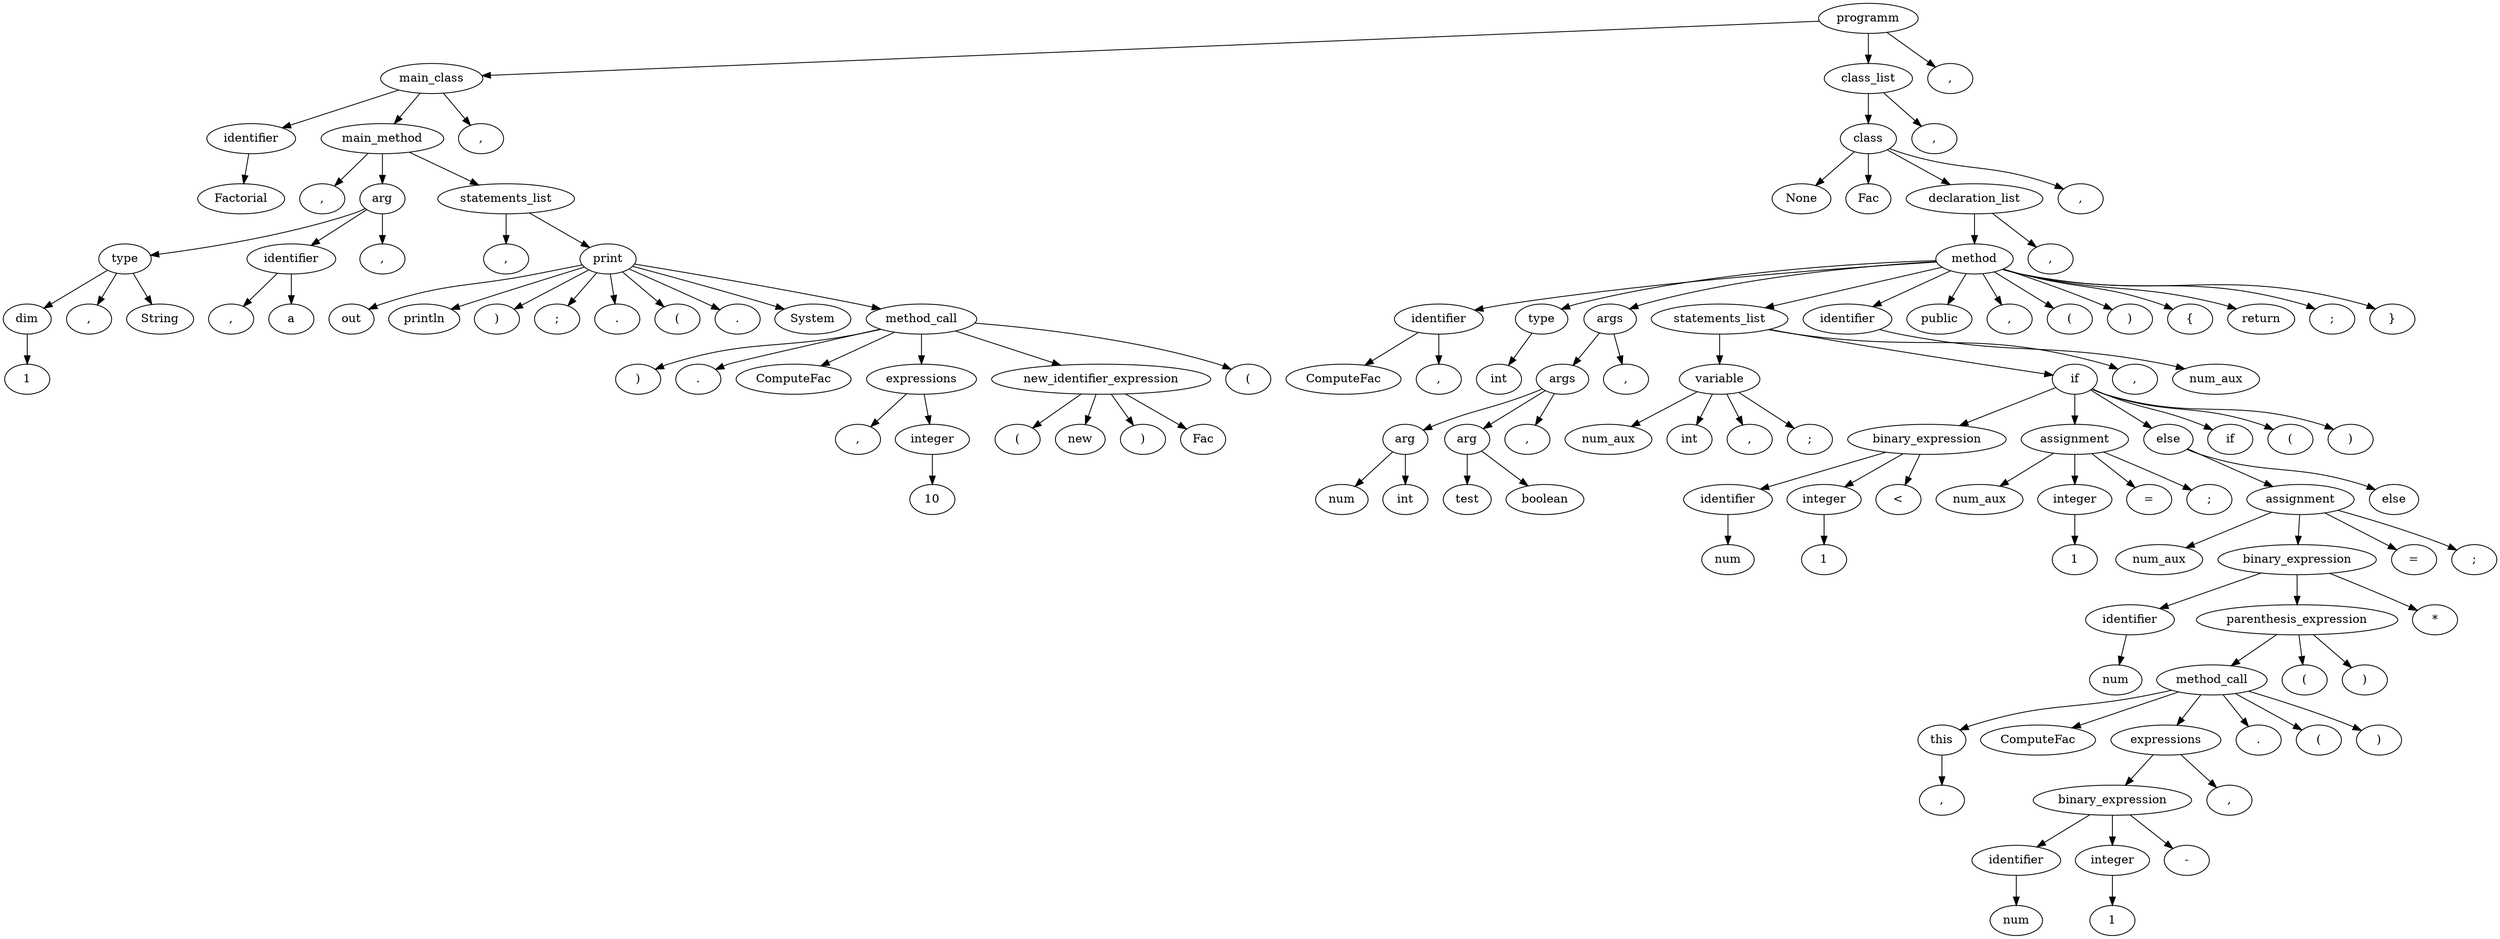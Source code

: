 strict digraph  {
	graph [ordering=out,
		rankdir=TB
	];
	node [label="\N"];
	0	 [label=programm];
	1	 [label=main_class];
	0 -> 1;
	42	 [label=class_list];
	0 -> 42;
	127	 [label=","];
	0 -> 127;
	2	 [label=identifier];
	1 -> 2;
	4	 [label=main_method];
	1 -> 4;
	41	 [label=","];
	1 -> 41;
	3	 [label=Factorial];
	2 -> 3;
	40	 [label=","];
	4 -> 40;
	5	 [label=arg];
	4 -> 5;
	15	 [label=statements_list];
	4 -> 15;
	6	 [label=type];
	5 -> 6;
	11	 [label=identifier];
	5 -> 11;
	14	 [label=","];
	5 -> 14;
	7	 [label=dim];
	6 -> 7;
	10	 [label=","];
	6 -> 10;
	9	 [label=String];
	6 -> 9;
	8	 [label=1];
	7 -> 8;
	13	 [label=","];
	11 -> 13;
	12	 [label=a];
	11 -> 12;
	39	 [label=","];
	15 -> 39;
	16	 [label=print];
	15 -> 16;
	33	 [label=out];
	16 -> 33;
	35	 [label=println];
	16 -> 35;
	37	 [label=")"];
	16 -> 37;
	38	 [label=";"];
	16 -> 38;
	34	 [label="."];
	16 -> 34;
	36	 [label="("];
	16 -> 36;
	32	 [label="."];
	16 -> 32;
	31	 [label=System];
	16 -> 31;
	17	 [label=method_call];
	16 -> 17;
	30	 [label=")"];
	17 -> 30;
	28	 [label="."];
	17 -> 28;
	23	 [label=ComputeFac];
	17 -> 23;
	24	 [label=expressions];
	17 -> 24;
	18	 [label=new_identifier_expression];
	17 -> 18;
	29	 [label="("];
	17 -> 29;
	21	 [label="("];
	18 -> 21;
	20	 [label=new];
	18 -> 20;
	22	 [label=")"];
	18 -> 22;
	19	 [label=Fac];
	18 -> 19;
	27	 [label=","];
	24 -> 27;
	25	 [label=integer];
	24 -> 25;
	26	 [label=10];
	25 -> 26;
	43	 [label=class];
	42 -> 43;
	126	 [label=","];
	42 -> 126;
	45	 [label=None];
	43 -> 45;
	44	 [label=Fac];
	43 -> 44;
	46	 [label=declaration_list];
	43 -> 46;
	125	 [label=","];
	43 -> 125;
	47	 [label=method];
	46 -> 47;
	124	 [label=","];
	46 -> 124;
	50	 [label=identifier];
	47 -> 50;
	48	 [label=type];
	47 -> 48;
	53	 [label=args];
	47 -> 53;
	63	 [label=statements_list];
	47 -> 63;
	114	 [label=identifier];
	47 -> 114;
	116	 [label=public];
	47 -> 116;
	117	 [label=","];
	47 -> 117;
	118	 [label="("];
	47 -> 118;
	119	 [label=")"];
	47 -> 119;
	120	 [label="{"];
	47 -> 120;
	121	 [label=return];
	47 -> 121;
	122	 [label=";"];
	47 -> 122;
	123	 [label="}"];
	47 -> 123;
	49	 [label=int];
	48 -> 49;
	51	 [label=ComputeFac];
	50 -> 51;
	52	 [label=","];
	50 -> 52;
	54	 [label=args];
	53 -> 54;
	62	 [label=","];
	53 -> 62;
	55	 [label=arg];
	54 -> 55;
	58	 [label=arg];
	54 -> 58;
	61	 [label=","];
	54 -> 61;
	56	 [label=num];
	55 -> 56;
	57	 [label=int];
	55 -> 57;
	59	 [label=test];
	58 -> 59;
	60	 [label=boolean];
	58 -> 60;
	64	 [label=variable];
	63 -> 64;
	69	 [label=if];
	63 -> 69;
	113	 [label=","];
	63 -> 113;
	65	 [label=num_aux];
	64 -> 65;
	66	 [label=int];
	64 -> 66;
	67	 [label=","];
	64 -> 67;
	68	 [label=";"];
	64 -> 68;
	70	 [label=binary_expression];
	69 -> 70;
	76	 [label=assignment];
	69 -> 76;
	82	 [label=else];
	69 -> 82;
	110	 [label=if];
	69 -> 110;
	111	 [label="("];
	69 -> 111;
	112	 [label=")"];
	69 -> 112;
	71	 [label=identifier];
	70 -> 71;
	73	 [label=integer];
	70 -> 73;
	75	 [label="<"];
	70 -> 75;
	72	 [label=num];
	71 -> 72;
	74	 [label=1];
	73 -> 74;
	77	 [label=num_aux];
	76 -> 77;
	78	 [label=integer];
	76 -> 78;
	80	 [label="="];
	76 -> 80;
	81	 [label=";"];
	76 -> 81;
	79	 [label=1];
	78 -> 79;
	83	 [label=assignment];
	82 -> 83;
	109	 [label=else];
	82 -> 109;
	84	 [label=num_aux];
	83 -> 84;
	85	 [label=binary_expression];
	83 -> 85;
	107	 [label="="];
	83 -> 107;
	108	 [label=";"];
	83 -> 108;
	86	 [label=identifier];
	85 -> 86;
	88	 [label=parenthesis_expression];
	85 -> 88;
	106	 [label="*"];
	85 -> 106;
	87	 [label=num];
	86 -> 87;
	89	 [label=method_call];
	88 -> 89;
	104	 [label="("];
	88 -> 104;
	105	 [label=")"];
	88 -> 105;
	90	 [label=this];
	89 -> 90;
	92	 [label=ComputeFac];
	89 -> 92;
	93	 [label=expressions];
	89 -> 93;
	101	 [label="."];
	89 -> 101;
	102	 [label="("];
	89 -> 102;
	103	 [label=")"];
	89 -> 103;
	91	 [label=","];
	90 -> 91;
	94	 [label=binary_expression];
	93 -> 94;
	100	 [label=","];
	93 -> 100;
	95	 [label=identifier];
	94 -> 95;
	97	 [label=integer];
	94 -> 97;
	99	 [label="-"];
	94 -> 99;
	96	 [label=num];
	95 -> 96;
	98	 [label=1];
	97 -> 98;
	115	 [label=num_aux];
	114 -> 115;
}
